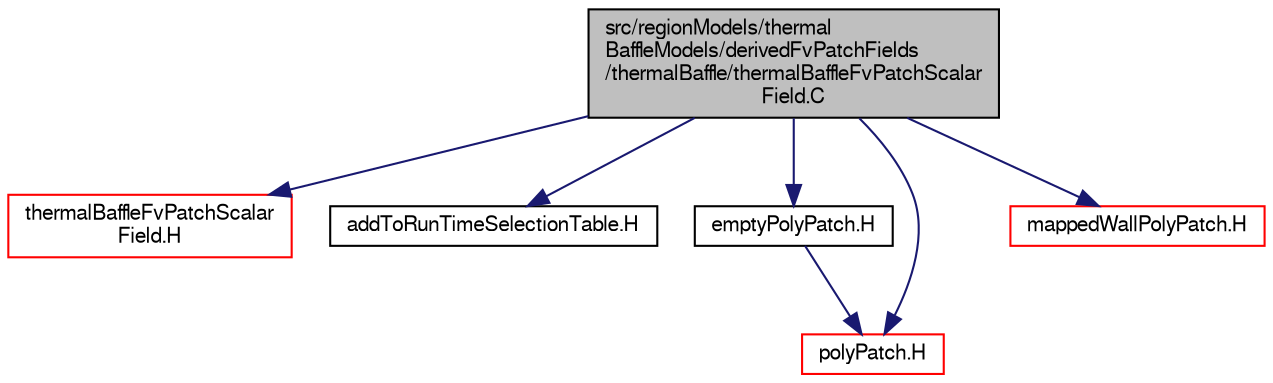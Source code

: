 digraph "src/regionModels/thermalBaffleModels/derivedFvPatchFields/thermalBaffle/thermalBaffleFvPatchScalarField.C"
{
  bgcolor="transparent";
  edge [fontname="FreeSans",fontsize="10",labelfontname="FreeSans",labelfontsize="10"];
  node [fontname="FreeSans",fontsize="10",shape=record];
  Node0 [label="src/regionModels/thermal\lBaffleModels/derivedFvPatchFields\l/thermalBaffle/thermalBaffleFvPatchScalar\lField.C",height=0.2,width=0.4,color="black", fillcolor="grey75", style="filled", fontcolor="black"];
  Node0 -> Node1 [color="midnightblue",fontsize="10",style="solid",fontname="FreeSans"];
  Node1 [label="thermalBaffleFvPatchScalar\lField.H",height=0.2,width=0.4,color="red",URL="$a14420.html"];
  Node0 -> Node368 [color="midnightblue",fontsize="10",style="solid",fontname="FreeSans"];
  Node368 [label="addToRunTimeSelectionTable.H",height=0.2,width=0.4,color="black",URL="$a09263.html",tooltip="Macros for easy insertion into run-time selection tables. "];
  Node0 -> Node369 [color="midnightblue",fontsize="10",style="solid",fontname="FreeSans"];
  Node369 [label="emptyPolyPatch.H",height=0.2,width=0.4,color="black",URL="$a11699.html"];
  Node369 -> Node250 [color="midnightblue",fontsize="10",style="solid",fontname="FreeSans"];
  Node250 [label="polyPatch.H",height=0.2,width=0.4,color="red",URL="$a11753.html"];
  Node0 -> Node250 [color="midnightblue",fontsize="10",style="solid",fontname="FreeSans"];
  Node0 -> Node370 [color="midnightblue",fontsize="10",style="solid",fontname="FreeSans"];
  Node370 [label="mappedWallPolyPatch.H",height=0.2,width=0.4,color="red",URL="$a07619.html"];
}
